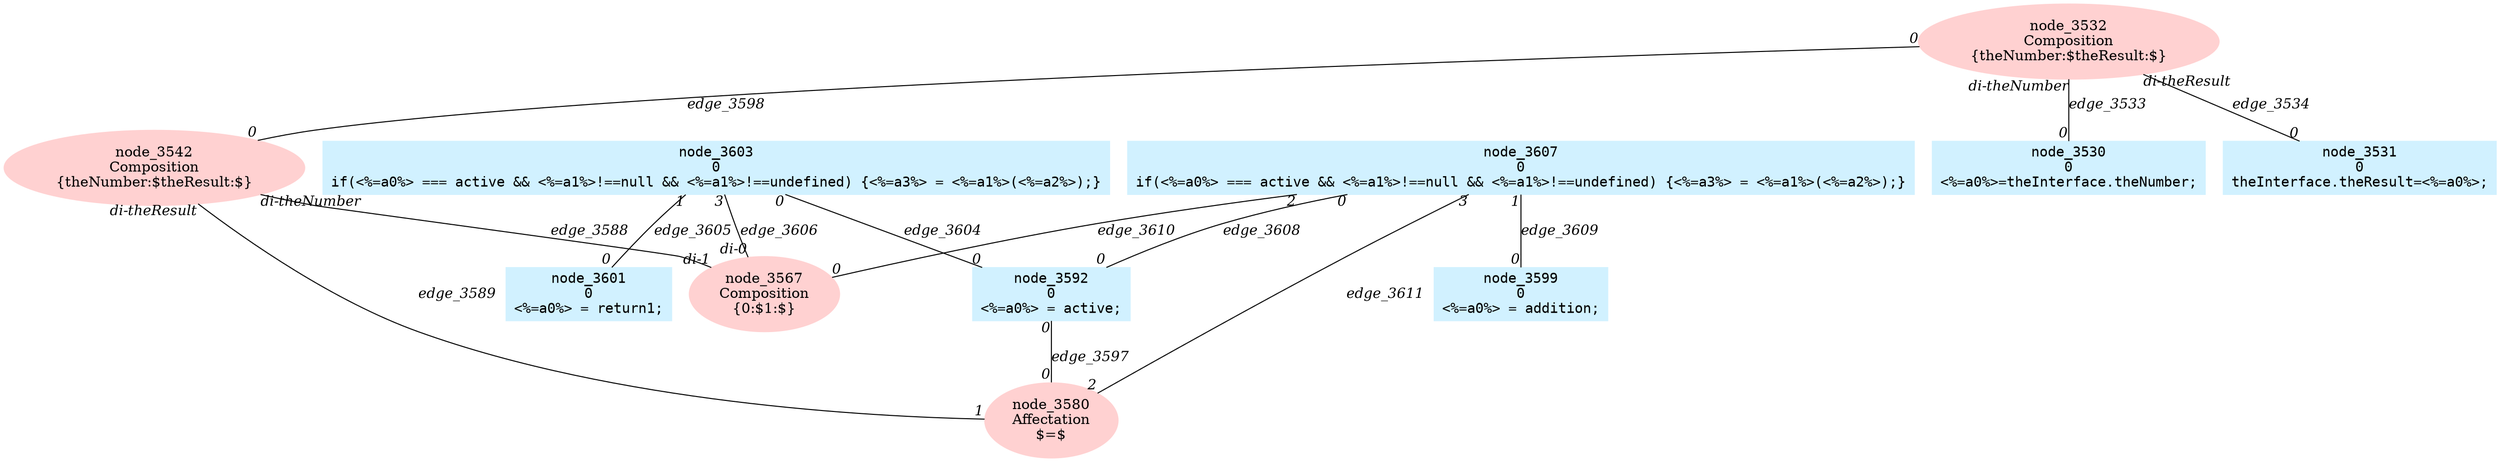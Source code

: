 digraph g{node_3532 [shape=ellipse, style=filled, color="#ffd1d1", label="node_3532
Composition
{theNumber:$theResult:$}" ]
node_3542 [shape=ellipse, style=filled, color="#ffd1d1", label="node_3542
Composition
{theNumber:$theResult:$}" ]
node_3567 [shape=ellipse, style=filled, color="#ffd1d1", label="node_3567
Composition
{0:$1:$}" ]
node_3580 [shape=ellipse, style=filled, color="#ffd1d1", label="node_3580
Affectation
$=$" ]
node_3530 [shape=box, style=filled, color="#d1f1ff", fontname="Courier", label="node_3530
0
<%=a0%>=theInterface.theNumber;
" ]
node_3531 [shape=box, style=filled, color="#d1f1ff", fontname="Courier", label="node_3531
0
theInterface.theResult=<%=a0%>;
" ]
node_3592 [shape=box, style=filled, color="#d1f1ff", fontname="Courier", label="node_3592
0
<%=a0%> = active;
" ]
node_3599 [shape=box, style=filled, color="#d1f1ff", fontname="Courier", label="node_3599
0
<%=a0%> = addition;
" ]
node_3601 [shape=box, style=filled, color="#d1f1ff", fontname="Courier", label="node_3601
0
<%=a0%> = return1;
" ]
node_3603 [shape=box, style=filled, color="#d1f1ff", fontname="Courier", label="node_3603
0
if(<%=a0%> === active && <%=a1%>!==null && <%=a1%>!==undefined) {<%=a3%> = <%=a1%>(<%=a2%>);}
" ]
node_3607 [shape=box, style=filled, color="#d1f1ff", fontname="Courier", label="node_3607
0
if(<%=a0%> === active && <%=a1%>!==null && <%=a1%>!==undefined) {<%=a3%> = <%=a1%>(<%=a2%>);}
" ]
node_3532 -> node_3530 [dir=none, arrowHead=none, fontname="Times-Italic", label="edge_3533",  headlabel="0", taillabel="di-theNumber" ]
node_3532 -> node_3531 [dir=none, arrowHead=none, fontname="Times-Italic", label="edge_3534",  headlabel="0", taillabel="di-theResult" ]
node_3542 -> node_3567 [dir=none, arrowHead=none, fontname="Times-Italic", label="edge_3588",  headlabel="di-1", taillabel="di-theNumber" ]
node_3542 -> node_3580 [dir=none, arrowHead=none, fontname="Times-Italic", label="edge_3589",  headlabel="1", taillabel="di-theResult" ]
node_3592 -> node_3580 [dir=none, arrowHead=none, fontname="Times-Italic", label="edge_3597",  headlabel="0", taillabel="0" ]
node_3532 -> node_3542 [dir=none, arrowHead=none, fontname="Times-Italic", label="edge_3598",  headlabel="0", taillabel="0" ]
node_3603 -> node_3592 [dir=none, arrowHead=none, fontname="Times-Italic", label="edge_3604",  headlabel="0", taillabel="0" ]
node_3603 -> node_3601 [dir=none, arrowHead=none, fontname="Times-Italic", label="edge_3605",  headlabel="0", taillabel="1" ]
node_3603 -> node_3567 [dir=none, arrowHead=none, fontname="Times-Italic", label="edge_3606",  headlabel="di-0", taillabel="3" ]
node_3607 -> node_3592 [dir=none, arrowHead=none, fontname="Times-Italic", label="edge_3608",  headlabel="0", taillabel="0" ]
node_3607 -> node_3599 [dir=none, arrowHead=none, fontname="Times-Italic", label="edge_3609",  headlabel="0", taillabel="1" ]
node_3607 -> node_3567 [dir=none, arrowHead=none, fontname="Times-Italic", label="edge_3610",  headlabel="0", taillabel="2" ]
node_3607 -> node_3580 [dir=none, arrowHead=none, fontname="Times-Italic", label="edge_3611",  headlabel="2", taillabel="3" ]
}
